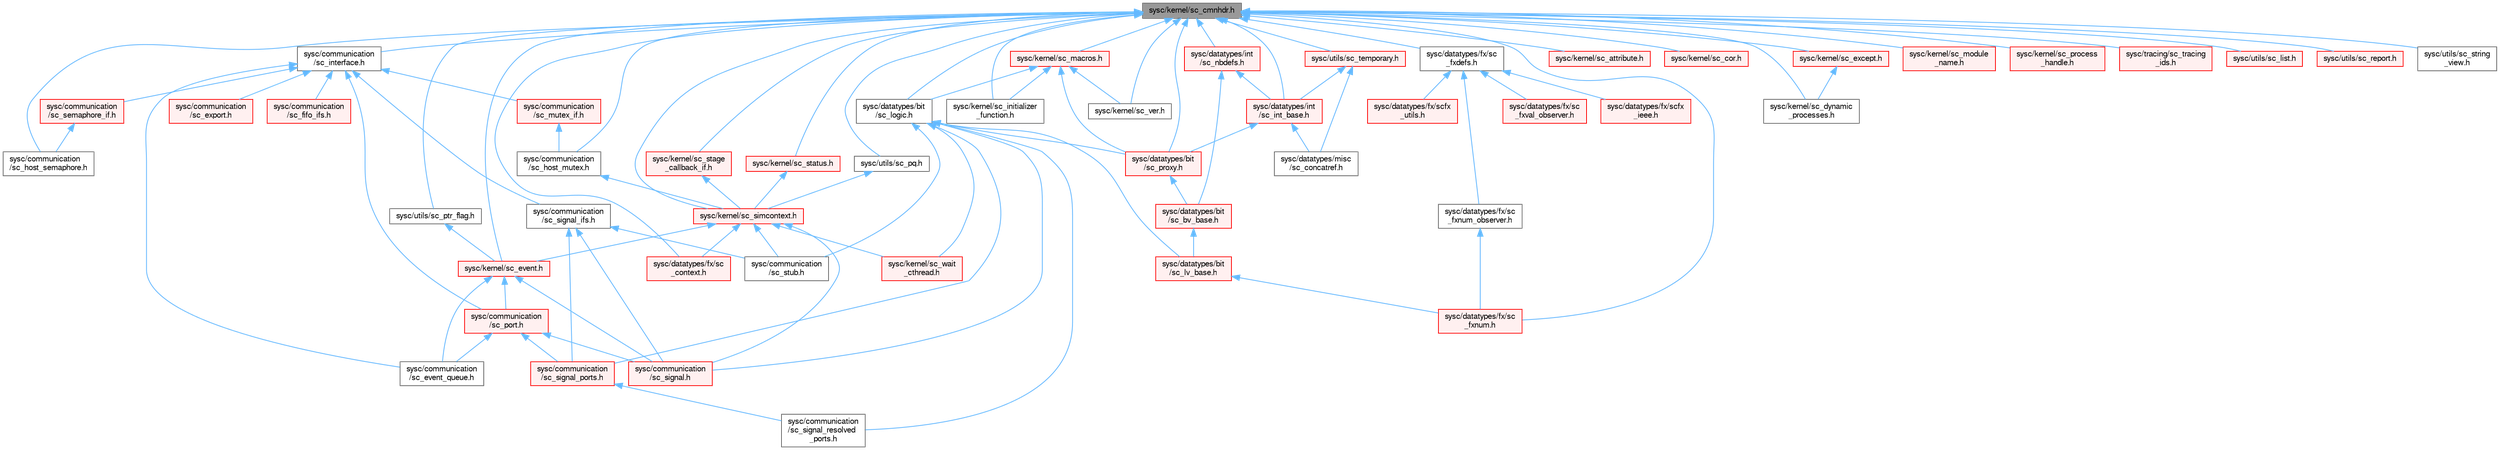 digraph "sysc/kernel/sc_cmnhdr.h"
{
 // LATEX_PDF_SIZE
  bgcolor="transparent";
  edge [fontname=FreeSans,fontsize=10,labelfontname=FreeSans,labelfontsize=10];
  node [fontname=FreeSans,fontsize=10,shape=box,height=0.2,width=0.4];
  Node1 [id="Node000001",label="sysc/kernel/sc_cmnhdr.h",height=0.2,width=0.4,color="gray40", fillcolor="grey60", style="filled", fontcolor="black",tooltip=" "];
  Node1 -> Node2 [id="edge1_Node000001_Node000002",dir="back",color="steelblue1",style="solid",tooltip=" "];
  Node2 [id="Node000002",label="sysc/communication\l/sc_host_mutex.h",height=0.2,width=0.4,color="grey40", fillcolor="white", style="filled",URL="$a00311.html",tooltip=" "];
  Node2 -> Node3 [id="edge2_Node000002_Node000003",dir="back",color="steelblue1",style="solid",tooltip=" "];
  Node3 [id="Node000003",label="sysc/kernel/sc_simcontext.h",height=0.2,width=0.4,color="red", fillcolor="#FFF0F0", style="filled",URL="$a00377.html",tooltip=" "];
  Node3 -> Node5 [id="edge3_Node000003_Node000005",dir="back",color="steelblue1",style="solid",tooltip=" "];
  Node5 [id="Node000005",label="sysc/communication\l/sc_signal.h",height=0.2,width=0.4,color="red", fillcolor="#FFF0F0", style="filled",URL="$a00296.html",tooltip=" "];
  Node3 -> Node11 [id="edge4_Node000003_Node000011",dir="back",color="steelblue1",style="solid",tooltip=" "];
  Node11 [id="Node000011",label="sysc/communication\l/sc_stub.h",height=0.2,width=0.4,color="grey40", fillcolor="white", style="filled",URL="$a00305.html",tooltip=" "];
  Node3 -> Node12 [id="edge5_Node000003_Node000012",dir="back",color="steelblue1",style="solid",tooltip=" "];
  Node12 [id="Node000012",label="sysc/datatypes/fx/sc\l_context.h",height=0.2,width=0.4,color="red", fillcolor="#FFF0F0", style="filled",URL="$a00059.html",tooltip=" "];
  Node3 -> Node44 [id="edge6_Node000003_Node000044",dir="back",color="steelblue1",style="solid",tooltip=" "];
  Node44 [id="Node000044",label="sysc/kernel/sc_event.h",height=0.2,width=0.4,color="red", fillcolor="#FFF0F0", style="filled",URL="$a00398.html",tooltip=" "];
  Node44 -> Node45 [id="edge7_Node000044_Node000045",dir="back",color="steelblue1",style="solid",tooltip=" "];
  Node45 [id="Node000045",label="sysc/communication\l/sc_event_queue.h",height=0.2,width=0.4,color="grey40", fillcolor="white", style="filled",URL="$a00299.html",tooltip=" "];
  Node44 -> Node47 [id="edge8_Node000044_Node000047",dir="back",color="steelblue1",style="solid",tooltip=" "];
  Node47 [id="Node000047",label="sysc/communication\l/sc_port.h",height=0.2,width=0.4,color="red", fillcolor="#FFF0F0", style="filled",URL="$a00281.html",tooltip=" "];
  Node47 -> Node45 [id="edge9_Node000047_Node000045",dir="back",color="steelblue1",style="solid",tooltip=" "];
  Node47 -> Node5 [id="edge10_Node000047_Node000005",dir="back",color="steelblue1",style="solid",tooltip=" "];
  Node47 -> Node49 [id="edge11_Node000047_Node000049",dir="back",color="steelblue1",style="solid",tooltip=" "];
  Node49 [id="Node000049",label="sysc/communication\l/sc_signal_ports.h",height=0.2,width=0.4,color="red", fillcolor="#FFF0F0", style="filled",URL="$a00287.html",tooltip=" "];
  Node49 -> Node51 [id="edge12_Node000049_Node000051",dir="back",color="steelblue1",style="solid",tooltip=" "];
  Node51 [id="Node000051",label="sysc/communication\l/sc_signal_resolved\l_ports.h",height=0.2,width=0.4,color="grey40", fillcolor="white", style="filled",URL="$a00254.html",tooltip=" "];
  Node44 -> Node5 [id="edge13_Node000044_Node000005",dir="back",color="steelblue1",style="solid",tooltip=" "];
  Node3 -> Node69 [id="edge14_Node000003_Node000069",dir="back",color="steelblue1",style="solid",tooltip=" "];
  Node69 [id="Node000069",label="sysc/kernel/sc_wait\l_cthread.h",height=0.2,width=0.4,color="red", fillcolor="#FFF0F0", style="filled",URL="$a00389.html",tooltip=" "];
  Node1 -> Node72 [id="edge15_Node000001_Node000072",dir="back",color="steelblue1",style="solid",tooltip=" "];
  Node72 [id="Node000072",label="sysc/communication\l/sc_host_semaphore.h",height=0.2,width=0.4,color="grey40", fillcolor="white", style="filled",URL="$a00257.html",tooltip=" "];
  Node1 -> Node73 [id="edge16_Node000001_Node000073",dir="back",color="steelblue1",style="solid",tooltip=" "];
  Node73 [id="Node000073",label="sysc/communication\l/sc_interface.h",height=0.2,width=0.4,color="grey40", fillcolor="white", style="filled",URL="$a00302.html",tooltip=" "];
  Node73 -> Node45 [id="edge17_Node000073_Node000045",dir="back",color="steelblue1",style="solid",tooltip=" "];
  Node73 -> Node74 [id="edge18_Node000073_Node000074",dir="back",color="steelblue1",style="solid",tooltip=" "];
  Node74 [id="Node000074",label="sysc/communication\l/sc_export.h",height=0.2,width=0.4,color="red", fillcolor="#FFF0F0", style="filled",URL="$a00317.html",tooltip=" "];
  Node73 -> Node83 [id="edge19_Node000073_Node000083",dir="back",color="steelblue1",style="solid",tooltip=" "];
  Node83 [id="Node000083",label="sysc/communication\l/sc_fifo_ifs.h",height=0.2,width=0.4,color="red", fillcolor="#FFF0F0", style="filled",URL="$a00269.html",tooltip=" "];
  Node73 -> Node84 [id="edge20_Node000073_Node000084",dir="back",color="steelblue1",style="solid",tooltip=" "];
  Node84 [id="Node000084",label="sysc/communication\l/sc_mutex_if.h",height=0.2,width=0.4,color="red", fillcolor="#FFF0F0", style="filled",URL="$a00245.html",tooltip=" "];
  Node84 -> Node2 [id="edge21_Node000084_Node000002",dir="back",color="steelblue1",style="solid",tooltip=" "];
  Node73 -> Node47 [id="edge22_Node000073_Node000047",dir="back",color="steelblue1",style="solid",tooltip=" "];
  Node73 -> Node85 [id="edge23_Node000073_Node000085",dir="back",color="steelblue1",style="solid",tooltip=" "];
  Node85 [id="Node000085",label="sysc/communication\l/sc_semaphore_if.h",height=0.2,width=0.4,color="red", fillcolor="#FFF0F0", style="filled",URL="$a00314.html",tooltip=" "];
  Node85 -> Node72 [id="edge24_Node000085_Node000072",dir="back",color="steelblue1",style="solid",tooltip=" "];
  Node73 -> Node78 [id="edge25_Node000073_Node000078",dir="back",color="steelblue1",style="solid",tooltip=" "];
  Node78 [id="Node000078",label="sysc/communication\l/sc_signal_ifs.h",height=0.2,width=0.4,color="grey40", fillcolor="white", style="filled",URL="$a00278.html",tooltip=" "];
  Node78 -> Node5 [id="edge26_Node000078_Node000005",dir="back",color="steelblue1",style="solid",tooltip=" "];
  Node78 -> Node49 [id="edge27_Node000078_Node000049",dir="back",color="steelblue1",style="solid",tooltip=" "];
  Node78 -> Node11 [id="edge28_Node000078_Node000011",dir="back",color="steelblue1",style="solid",tooltip=" "];
  Node1 -> Node86 [id="edge29_Node000001_Node000086",dir="back",color="steelblue1",style="solid",tooltip=" "];
  Node86 [id="Node000086",label="sysc/datatypes/bit\l/sc_logic.h",height=0.2,width=0.4,color="grey40", fillcolor="white", style="filled",URL="$a00035.html",tooltip=" "];
  Node86 -> Node5 [id="edge30_Node000086_Node000005",dir="back",color="steelblue1",style="solid",tooltip=" "];
  Node86 -> Node49 [id="edge31_Node000086_Node000049",dir="back",color="steelblue1",style="solid",tooltip=" "];
  Node86 -> Node51 [id="edge32_Node000086_Node000051",dir="back",color="steelblue1",style="solid",tooltip=" "];
  Node86 -> Node11 [id="edge33_Node000086_Node000011",dir="back",color="steelblue1",style="solid",tooltip=" "];
  Node86 -> Node31 [id="edge34_Node000086_Node000031",dir="back",color="steelblue1",style="solid",tooltip=" "];
  Node31 [id="Node000031",label="sysc/datatypes/bit\l/sc_lv_base.h",height=0.2,width=0.4,color="red", fillcolor="#FFF0F0", style="filled",URL="$a00044.html",tooltip=" "];
  Node31 -> Node16 [id="edge35_Node000031_Node000016",dir="back",color="steelblue1",style="solid",tooltip=" "];
  Node16 [id="Node000016",label="sysc/datatypes/fx/sc\l_fxnum.h",height=0.2,width=0.4,color="red", fillcolor="#FFF0F0", style="filled",URL="$a00119.html",tooltip=" "];
  Node86 -> Node34 [id="edge36_Node000086_Node000034",dir="back",color="steelblue1",style="solid",tooltip=" "];
  Node34 [id="Node000034",label="sysc/datatypes/bit\l/sc_proxy.h",height=0.2,width=0.4,color="red", fillcolor="#FFF0F0", style="filled",URL="$a00047.html",tooltip=" "];
  Node34 -> Node28 [id="edge37_Node000034_Node000028",dir="back",color="steelblue1",style="solid",tooltip=" "];
  Node28 [id="Node000028",label="sysc/datatypes/bit\l/sc_bv_base.h",height=0.2,width=0.4,color="red", fillcolor="#FFF0F0", style="filled",URL="$a00053.html",tooltip=" "];
  Node28 -> Node31 [id="edge38_Node000028_Node000031",dir="back",color="steelblue1",style="solid",tooltip=" "];
  Node86 -> Node69 [id="edge39_Node000086_Node000069",dir="back",color="steelblue1",style="solid",tooltip=" "];
  Node1 -> Node34 [id="edge40_Node000001_Node000034",dir="back",color="steelblue1",style="solid",tooltip=" "];
  Node1 -> Node12 [id="edge41_Node000001_Node000012",dir="back",color="steelblue1",style="solid",tooltip=" "];
  Node1 -> Node87 [id="edge42_Node000001_Node000087",dir="back",color="steelblue1",style="solid",tooltip=" "];
  Node87 [id="Node000087",label="sysc/datatypes/fx/sc\l_fxdefs.h",height=0.2,width=0.4,color="grey40", fillcolor="white", style="filled",URL="$a00101.html",tooltip=" "];
  Node87 -> Node88 [id="edge43_Node000087_Node000088",dir="back",color="steelblue1",style="solid",tooltip=" "];
  Node88 [id="Node000088",label="sysc/datatypes/fx/sc\l_fxnum_observer.h",height=0.2,width=0.4,color="grey40", fillcolor="white", style="filled",URL="$a00095.html",tooltip=" "];
  Node88 -> Node16 [id="edge44_Node000088_Node000016",dir="back",color="steelblue1",style="solid",tooltip=" "];
  Node87 -> Node89 [id="edge45_Node000087_Node000089",dir="back",color="steelblue1",style="solid",tooltip=" "];
  Node89 [id="Node000089",label="sysc/datatypes/fx/sc\l_fxval_observer.h",height=0.2,width=0.4,color="red", fillcolor="#FFF0F0", style="filled",URL="$a00065.html",tooltip=" "];
  Node87 -> Node90 [id="edge46_Node000087_Node000090",dir="back",color="steelblue1",style="solid",tooltip=" "];
  Node90 [id="Node000090",label="sysc/datatypes/fx/scfx\l_ieee.h",height=0.2,width=0.4,color="red", fillcolor="#FFF0F0", style="filled",URL="$a00110.html",tooltip=" "];
  Node87 -> Node24 [id="edge47_Node000087_Node000024",dir="back",color="steelblue1",style="solid",tooltip=" "];
  Node24 [id="Node000024",label="sysc/datatypes/fx/scfx\l_utils.h",height=0.2,width=0.4,color="red", fillcolor="#FFF0F0", style="filled",URL="$a00116.html",tooltip=" "];
  Node1 -> Node16 [id="edge48_Node000001_Node000016",dir="back",color="steelblue1",style="solid",tooltip=" "];
  Node1 -> Node33 [id="edge49_Node000001_Node000033",dir="back",color="steelblue1",style="solid",tooltip=" "];
  Node33 [id="Node000033",label="sysc/datatypes/int\l/sc_int_base.h",height=0.2,width=0.4,color="red", fillcolor="#FFF0F0", style="filled",URL="$a00191.html",tooltip=" "];
  Node33 -> Node34 [id="edge50_Node000033_Node000034",dir="back",color="steelblue1",style="solid",tooltip=" "];
  Node33 -> Node30 [id="edge51_Node000033_Node000030",dir="back",color="steelblue1",style="solid",tooltip=" "];
  Node30 [id="Node000030",label="sysc/datatypes/misc\l/sc_concatref.h",height=0.2,width=0.4,color="grey40", fillcolor="white", style="filled",URL="$a00026.html",tooltip=" "];
  Node1 -> Node96 [id="edge52_Node000001_Node000096",dir="back",color="steelblue1",style="solid",tooltip=" "];
  Node96 [id="Node000096",label="sysc/datatypes/int\l/sc_nbdefs.h",height=0.2,width=0.4,color="red", fillcolor="#FFF0F0", style="filled",URL="$a00140.html",tooltip=" "];
  Node96 -> Node28 [id="edge53_Node000096_Node000028",dir="back",color="steelblue1",style="solid",tooltip=" "];
  Node96 -> Node33 [id="edge54_Node000096_Node000033",dir="back",color="steelblue1",style="solid",tooltip=" "];
  Node1 -> Node103 [id="edge55_Node000001_Node000103",dir="back",color="steelblue1",style="solid",tooltip=" "];
  Node103 [id="Node000103",label="sysc/kernel/sc_attribute.h",height=0.2,width=0.4,color="red", fillcolor="#FFF0F0", style="filled",URL="$a00449.html",tooltip=" "];
  Node1 -> Node106 [id="edge56_Node000001_Node000106",dir="back",color="steelblue1",style="solid",tooltip=" "];
  Node106 [id="Node000106",label="sysc/kernel/sc_cor.h",height=0.2,width=0.4,color="red", fillcolor="#FFF0F0", style="filled",URL="$a00368.html",tooltip=" "];
  Node1 -> Node59 [id="edge57_Node000001_Node000059",dir="back",color="steelblue1",style="solid",tooltip=" "];
  Node59 [id="Node000059",label="sysc/kernel/sc_dynamic\l_processes.h",height=0.2,width=0.4,color="grey40", fillcolor="white", style="filled",URL="$a00353.html",tooltip=" "];
  Node1 -> Node44 [id="edge58_Node000001_Node000044",dir="back",color="steelblue1",style="solid",tooltip=" "];
  Node1 -> Node108 [id="edge59_Node000001_Node000108",dir="back",color="steelblue1",style="solid",tooltip=" "];
  Node108 [id="Node000108",label="sysc/kernel/sc_except.h",height=0.2,width=0.4,color="red", fillcolor="#FFF0F0", style="filled",URL="$a00410.html",tooltip=" "];
  Node108 -> Node59 [id="edge60_Node000108_Node000059",dir="back",color="steelblue1",style="solid",tooltip=" "];
  Node1 -> Node68 [id="edge61_Node000001_Node000068",dir="back",color="steelblue1",style="solid",tooltip=" "];
  Node68 [id="Node000068",label="sysc/kernel/sc_initializer\l_function.h",height=0.2,width=0.4,color="grey40", fillcolor="white", style="filled",URL="$a00335.html",tooltip=" "];
  Node1 -> Node109 [id="edge62_Node000001_Node000109",dir="back",color="steelblue1",style="solid",tooltip=" "];
  Node109 [id="Node000109",label="sysc/kernel/sc_macros.h",height=0.2,width=0.4,color="red", fillcolor="#FFF0F0", style="filled",URL="$a00374.html",tooltip=" "];
  Node109 -> Node86 [id="edge63_Node000109_Node000086",dir="back",color="steelblue1",style="solid",tooltip=" "];
  Node109 -> Node34 [id="edge64_Node000109_Node000034",dir="back",color="steelblue1",style="solid",tooltip=" "];
  Node109 -> Node68 [id="edge65_Node000109_Node000068",dir="back",color="steelblue1",style="solid",tooltip=" "];
  Node109 -> Node80 [id="edge66_Node000109_Node000080",dir="back",color="steelblue1",style="solid",tooltip=" "];
  Node80 [id="Node000080",label="sysc/kernel/sc_ver.h",height=0.2,width=0.4,color="grey40", fillcolor="white", style="filled",URL="$a00326.html",tooltip=" "];
  Node1 -> Node110 [id="edge67_Node000001_Node000110",dir="back",color="steelblue1",style="solid",tooltip=" "];
  Node110 [id="Node000110",label="sysc/kernel/sc_module\l_name.h",height=0.2,width=0.4,color="red", fillcolor="#FFF0F0", style="filled",URL="$a00371.html",tooltip=" "];
  Node1 -> Node76 [id="edge68_Node000001_Node000076",dir="back",color="steelblue1",style="solid",tooltip=" "];
  Node76 [id="Node000076",label="sysc/kernel/sc_process\l_handle.h",height=0.2,width=0.4,color="red", fillcolor="#FFF0F0", style="filled",URL="$a00329.html",tooltip=" "];
  Node1 -> Node3 [id="edge69_Node000001_Node000003",dir="back",color="steelblue1",style="solid",tooltip=" "];
  Node1 -> Node111 [id="edge70_Node000001_Node000111",dir="back",color="steelblue1",style="solid",tooltip=" "];
  Node111 [id="Node000111",label="sysc/kernel/sc_stage\l_callback_if.h",height=0.2,width=0.4,color="red", fillcolor="#FFF0F0", style="filled",URL="$a00392.html",tooltip=" "];
  Node111 -> Node3 [id="edge71_Node000111_Node000003",dir="back",color="steelblue1",style="solid",tooltip=" "];
  Node1 -> Node112 [id="edge72_Node000001_Node000112",dir="back",color="steelblue1",style="solid",tooltip=" "];
  Node112 [id="Node000112",label="sysc/kernel/sc_status.h",height=0.2,width=0.4,color="red", fillcolor="#FFF0F0", style="filled",URL="$a00440.html",tooltip=" "];
  Node112 -> Node3 [id="edge73_Node000112_Node000003",dir="back",color="steelblue1",style="solid",tooltip=" "];
  Node1 -> Node80 [id="edge74_Node000001_Node000080",dir="back",color="steelblue1",style="solid",tooltip=" "];
  Node1 -> Node113 [id="edge75_Node000001_Node000113",dir="back",color="steelblue1",style="solid",tooltip=" "];
  Node113 [id="Node000113",label="sysc/tracing/sc_tracing\l_ids.h",height=0.2,width=0.4,color="red", fillcolor="#FFF0F0", style="filled",URL="$a00023.html",tooltip=" "];
  Node1 -> Node114 [id="edge76_Node000001_Node000114",dir="back",color="steelblue1",style="solid",tooltip=" "];
  Node114 [id="Node000114",label="sysc/utils/sc_list.h",height=0.2,width=0.4,color="red", fillcolor="#FFF0F0", style="filled",URL="$a00233.html",tooltip=" "];
  Node1 -> Node115 [id="edge77_Node000001_Node000115",dir="back",color="steelblue1",style="solid",tooltip=" "];
  Node115 [id="Node000115",label="sysc/utils/sc_pq.h",height=0.2,width=0.4,color="grey40", fillcolor="white", style="filled",URL="$a00197.html",tooltip=" "];
  Node115 -> Node3 [id="edge78_Node000115_Node000003",dir="back",color="steelblue1",style="solid",tooltip=" "];
  Node1 -> Node116 [id="edge79_Node000001_Node000116",dir="back",color="steelblue1",style="solid",tooltip=" "];
  Node116 [id="Node000116",label="sysc/utils/sc_ptr_flag.h",height=0.2,width=0.4,color="grey40", fillcolor="white", style="filled",URL="$a00239.html",tooltip=" "];
  Node116 -> Node44 [id="edge80_Node000116_Node000044",dir="back",color="steelblue1",style="solid",tooltip=" "];
  Node1 -> Node117 [id="edge81_Node000001_Node000117",dir="back",color="steelblue1",style="solid",tooltip=" "];
  Node117 [id="Node000117",label="sysc/utils/sc_report.h",height=0.2,width=0.4,color="red", fillcolor="#FFF0F0", style="filled",URL="$a00212.html",tooltip=" "];
  Node1 -> Node125 [id="edge82_Node000001_Node000125",dir="back",color="steelblue1",style="solid",tooltip=" "];
  Node125 [id="Node000125",label="sysc/utils/sc_string\l_view.h",height=0.2,width=0.4,color="grey40", fillcolor="white", style="filled",URL="$a00221.html",tooltip=" "];
  Node1 -> Node126 [id="edge83_Node000001_Node000126",dir="back",color="steelblue1",style="solid",tooltip=" "];
  Node126 [id="Node000126",label="sysc/utils/sc_temporary.h",height=0.2,width=0.4,color="red", fillcolor="#FFF0F0", style="filled",URL="$a00230.html",tooltip=" "];
  Node126 -> Node33 [id="edge84_Node000126_Node000033",dir="back",color="steelblue1",style="solid",tooltip=" "];
  Node126 -> Node30 [id="edge85_Node000126_Node000030",dir="back",color="steelblue1",style="solid",tooltip=" "];
}
